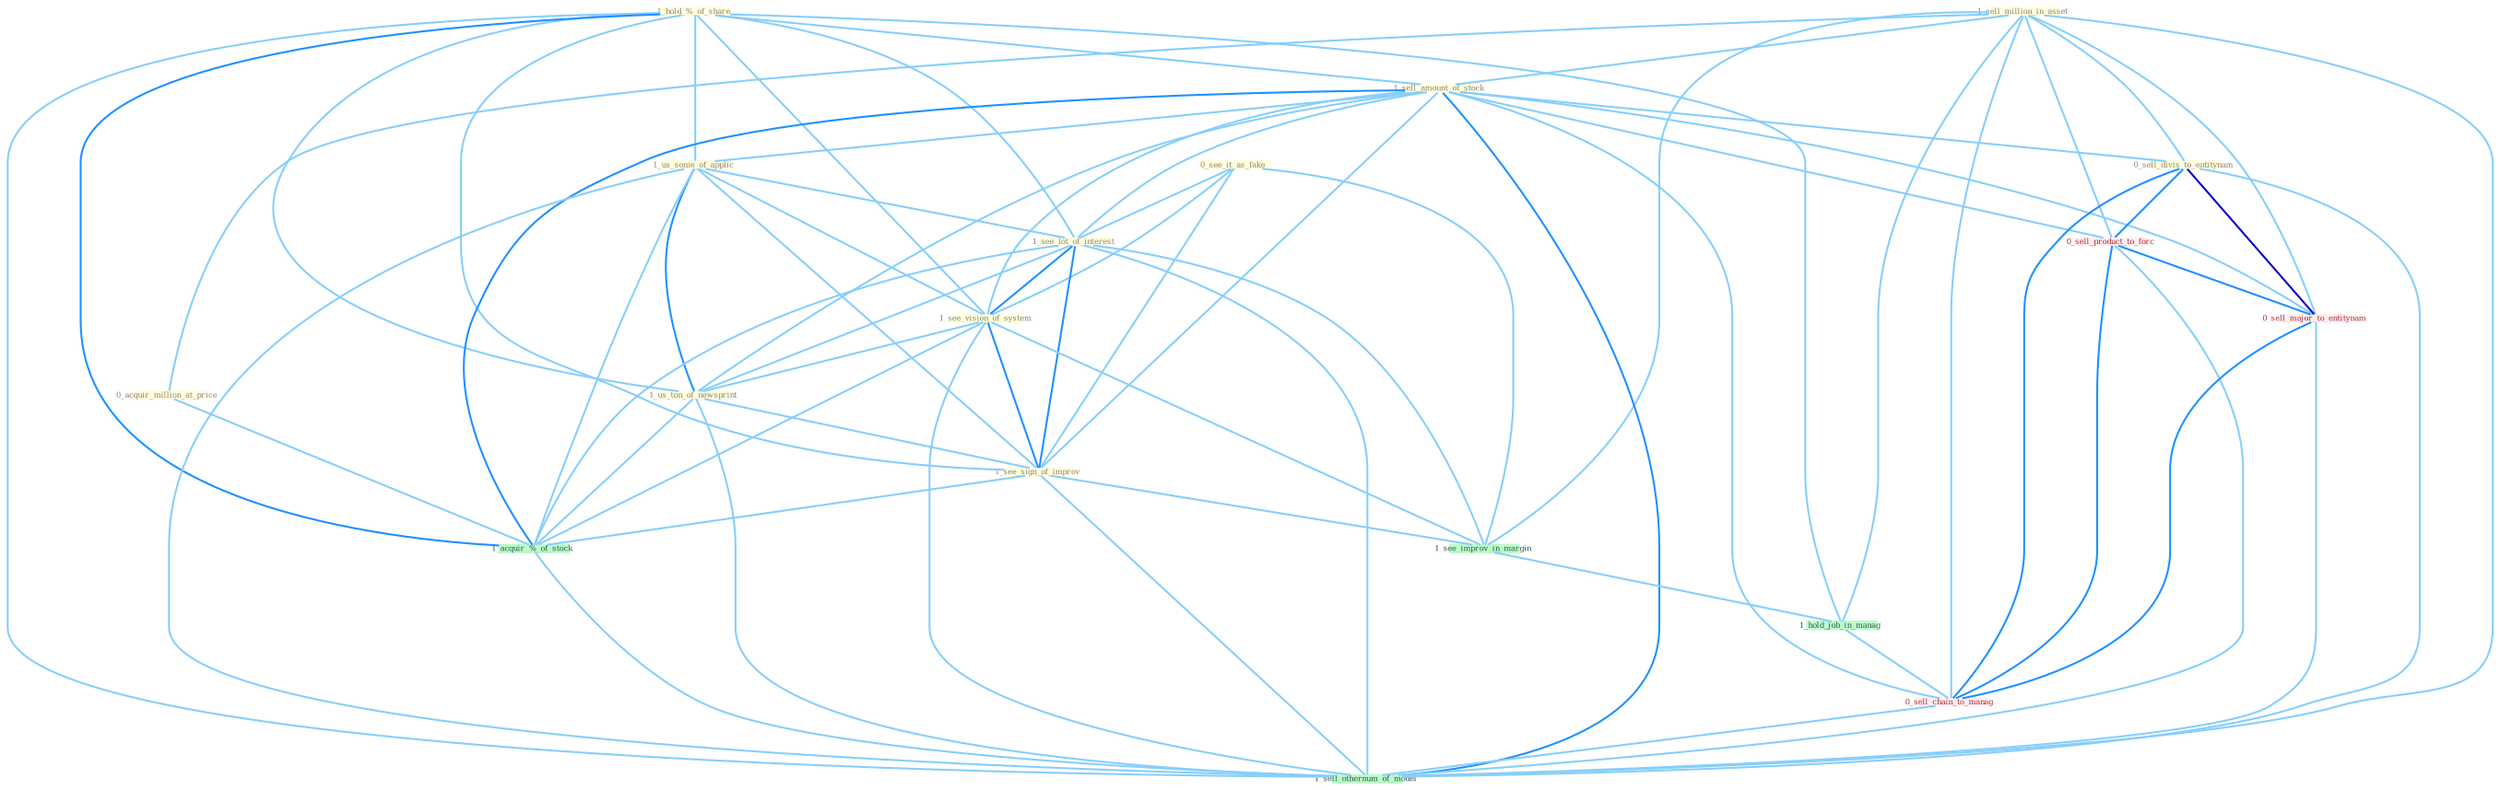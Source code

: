 Graph G{ 
    node
    [shape=polygon,style=filled,width=.5,height=.06,color="#BDFCC9",fixedsize=true,fontsize=4,
    fontcolor="#2f4f4f"];
    {node
    [color="#ffffe0", fontcolor="#8b7d6b"] "1_sell_million_in_asset " "1_hold_%_of_share " "0_see_it_as_fake " "1_sell_amount_of_stock " "1_us_some_of_applic " "0_acquir_million_at_price " "1_see_lot_of_interest " "1_see_vision_of_system " "0_sell_divis_to_entitynam " "1_us_ton_of_newsprint " "1_see_sign_of_improv "}
{node [color="#fff0f5", fontcolor="#b22222"] "0_sell_product_to_forc " "0_sell_major_to_entitynam " "0_sell_chain_to_manag "}
edge [color="#B0E2FF"];

	"1_sell_million_in_asset " -- "1_sell_amount_of_stock " [w="1", color="#87cefa" ];
	"1_sell_million_in_asset " -- "0_acquir_million_at_price " [w="1", color="#87cefa" ];
	"1_sell_million_in_asset " -- "0_sell_divis_to_entitynam " [w="1", color="#87cefa" ];
	"1_sell_million_in_asset " -- "1_see_improv_in_margin " [w="1", color="#87cefa" ];
	"1_sell_million_in_asset " -- "1_hold_job_in_manag " [w="1", color="#87cefa" ];
	"1_sell_million_in_asset " -- "0_sell_product_to_forc " [w="1", color="#87cefa" ];
	"1_sell_million_in_asset " -- "0_sell_major_to_entitynam " [w="1", color="#87cefa" ];
	"1_sell_million_in_asset " -- "0_sell_chain_to_manag " [w="1", color="#87cefa" ];
	"1_sell_million_in_asset " -- "1_sell_othernum_of_model " [w="1", color="#87cefa" ];
	"1_hold_%_of_share " -- "1_sell_amount_of_stock " [w="1", color="#87cefa" ];
	"1_hold_%_of_share " -- "1_us_some_of_applic " [w="1", color="#87cefa" ];
	"1_hold_%_of_share " -- "1_see_lot_of_interest " [w="1", color="#87cefa" ];
	"1_hold_%_of_share " -- "1_see_vision_of_system " [w="1", color="#87cefa" ];
	"1_hold_%_of_share " -- "1_us_ton_of_newsprint " [w="1", color="#87cefa" ];
	"1_hold_%_of_share " -- "1_see_sign_of_improv " [w="1", color="#87cefa" ];
	"1_hold_%_of_share " -- "1_acquir_%_of_stock " [w="2", color="#1e90ff" , len=0.8];
	"1_hold_%_of_share " -- "1_hold_job_in_manag " [w="1", color="#87cefa" ];
	"1_hold_%_of_share " -- "1_sell_othernum_of_model " [w="1", color="#87cefa" ];
	"0_see_it_as_fake " -- "1_see_lot_of_interest " [w="1", color="#87cefa" ];
	"0_see_it_as_fake " -- "1_see_vision_of_system " [w="1", color="#87cefa" ];
	"0_see_it_as_fake " -- "1_see_sign_of_improv " [w="1", color="#87cefa" ];
	"0_see_it_as_fake " -- "1_see_improv_in_margin " [w="1", color="#87cefa" ];
	"1_sell_amount_of_stock " -- "1_us_some_of_applic " [w="1", color="#87cefa" ];
	"1_sell_amount_of_stock " -- "1_see_lot_of_interest " [w="1", color="#87cefa" ];
	"1_sell_amount_of_stock " -- "1_see_vision_of_system " [w="1", color="#87cefa" ];
	"1_sell_amount_of_stock " -- "0_sell_divis_to_entitynam " [w="1", color="#87cefa" ];
	"1_sell_amount_of_stock " -- "1_us_ton_of_newsprint " [w="1", color="#87cefa" ];
	"1_sell_amount_of_stock " -- "1_see_sign_of_improv " [w="1", color="#87cefa" ];
	"1_sell_amount_of_stock " -- "1_acquir_%_of_stock " [w="2", color="#1e90ff" , len=0.8];
	"1_sell_amount_of_stock " -- "0_sell_product_to_forc " [w="1", color="#87cefa" ];
	"1_sell_amount_of_stock " -- "0_sell_major_to_entitynam " [w="1", color="#87cefa" ];
	"1_sell_amount_of_stock " -- "0_sell_chain_to_manag " [w="1", color="#87cefa" ];
	"1_sell_amount_of_stock " -- "1_sell_othernum_of_model " [w="2", color="#1e90ff" , len=0.8];
	"1_us_some_of_applic " -- "1_see_lot_of_interest " [w="1", color="#87cefa" ];
	"1_us_some_of_applic " -- "1_see_vision_of_system " [w="1", color="#87cefa" ];
	"1_us_some_of_applic " -- "1_us_ton_of_newsprint " [w="2", color="#1e90ff" , len=0.8];
	"1_us_some_of_applic " -- "1_see_sign_of_improv " [w="1", color="#87cefa" ];
	"1_us_some_of_applic " -- "1_acquir_%_of_stock " [w="1", color="#87cefa" ];
	"1_us_some_of_applic " -- "1_sell_othernum_of_model " [w="1", color="#87cefa" ];
	"0_acquir_million_at_price " -- "1_acquir_%_of_stock " [w="1", color="#87cefa" ];
	"1_see_lot_of_interest " -- "1_see_vision_of_system " [w="2", color="#1e90ff" , len=0.8];
	"1_see_lot_of_interest " -- "1_us_ton_of_newsprint " [w="1", color="#87cefa" ];
	"1_see_lot_of_interest " -- "1_see_sign_of_improv " [w="2", color="#1e90ff" , len=0.8];
	"1_see_lot_of_interest " -- "1_see_improv_in_margin " [w="1", color="#87cefa" ];
	"1_see_lot_of_interest " -- "1_acquir_%_of_stock " [w="1", color="#87cefa" ];
	"1_see_lot_of_interest " -- "1_sell_othernum_of_model " [w="1", color="#87cefa" ];
	"1_see_vision_of_system " -- "1_us_ton_of_newsprint " [w="1", color="#87cefa" ];
	"1_see_vision_of_system " -- "1_see_sign_of_improv " [w="2", color="#1e90ff" , len=0.8];
	"1_see_vision_of_system " -- "1_see_improv_in_margin " [w="1", color="#87cefa" ];
	"1_see_vision_of_system " -- "1_acquir_%_of_stock " [w="1", color="#87cefa" ];
	"1_see_vision_of_system " -- "1_sell_othernum_of_model " [w="1", color="#87cefa" ];
	"0_sell_divis_to_entitynam " -- "0_sell_product_to_forc " [w="2", color="#1e90ff" , len=0.8];
	"0_sell_divis_to_entitynam " -- "0_sell_major_to_entitynam " [w="3", color="#0000cd" , len=0.6];
	"0_sell_divis_to_entitynam " -- "0_sell_chain_to_manag " [w="2", color="#1e90ff" , len=0.8];
	"0_sell_divis_to_entitynam " -- "1_sell_othernum_of_model " [w="1", color="#87cefa" ];
	"1_us_ton_of_newsprint " -- "1_see_sign_of_improv " [w="1", color="#87cefa" ];
	"1_us_ton_of_newsprint " -- "1_acquir_%_of_stock " [w="1", color="#87cefa" ];
	"1_us_ton_of_newsprint " -- "1_sell_othernum_of_model " [w="1", color="#87cefa" ];
	"1_see_sign_of_improv " -- "1_see_improv_in_margin " [w="1", color="#87cefa" ];
	"1_see_sign_of_improv " -- "1_acquir_%_of_stock " [w="1", color="#87cefa" ];
	"1_see_sign_of_improv " -- "1_sell_othernum_of_model " [w="1", color="#87cefa" ];
	"1_see_improv_in_margin " -- "1_hold_job_in_manag " [w="1", color="#87cefa" ];
	"1_acquir_%_of_stock " -- "1_sell_othernum_of_model " [w="1", color="#87cefa" ];
	"1_hold_job_in_manag " -- "0_sell_chain_to_manag " [w="1", color="#87cefa" ];
	"0_sell_product_to_forc " -- "0_sell_major_to_entitynam " [w="2", color="#1e90ff" , len=0.8];
	"0_sell_product_to_forc " -- "0_sell_chain_to_manag " [w="2", color="#1e90ff" , len=0.8];
	"0_sell_product_to_forc " -- "1_sell_othernum_of_model " [w="1", color="#87cefa" ];
	"0_sell_major_to_entitynam " -- "0_sell_chain_to_manag " [w="2", color="#1e90ff" , len=0.8];
	"0_sell_major_to_entitynam " -- "1_sell_othernum_of_model " [w="1", color="#87cefa" ];
	"0_sell_chain_to_manag " -- "1_sell_othernum_of_model " [w="1", color="#87cefa" ];
}